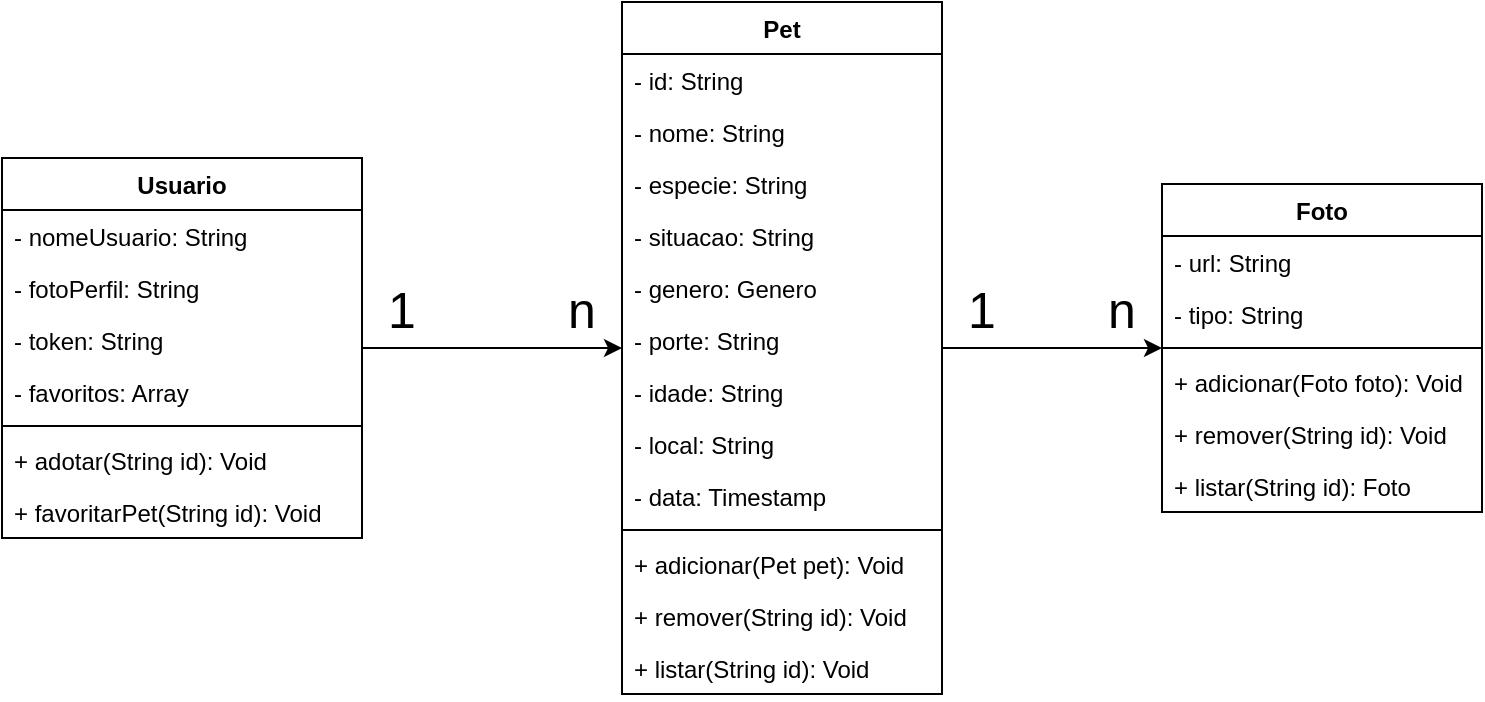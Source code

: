 <mxfile version="12.3.9" type="github" pages="1">
  <diagram id="A0KkrBNGB3cnrAGAyUi9" name="PÃÂ¡gina-1">
    <mxGraphModel dx="946" dy="516" grid="1" gridSize="10" guides="1" tooltips="1" connect="1" arrows="1" fold="1" page="1" pageScale="1" pageWidth="827" pageHeight="1169" math="0" shadow="0">
      <root>
        <mxCell id="0"/>
        <mxCell id="1" parent="0"/>
        <mxCell id="IjBe40D-RVJvN3T-GJ97-23" value="Pet" style="swimlane;fontStyle=1;align=center;verticalAlign=top;childLayout=stackLayout;horizontal=1;startSize=26;horizontalStack=0;resizeParent=1;resizeParentMax=0;resizeLast=0;collapsible=1;marginBottom=0;" parent="1" vertex="1">
          <mxGeometry x="340" y="117" width="160" height="346" as="geometry"/>
        </mxCell>
        <mxCell id="IjBe40D-RVJvN3T-GJ97-24" value="- id: String" style="text;strokeColor=none;fillColor=none;align=left;verticalAlign=top;spacingLeft=4;spacingRight=4;overflow=hidden;rotatable=0;points=[[0,0.5],[1,0.5]];portConstraint=eastwest;" parent="IjBe40D-RVJvN3T-GJ97-23" vertex="1">
          <mxGeometry y="26" width="160" height="26" as="geometry"/>
        </mxCell>
        <mxCell id="IjBe40D-RVJvN3T-GJ97-27" value="- nome: String" style="text;strokeColor=none;fillColor=none;align=left;verticalAlign=top;spacingLeft=4;spacingRight=4;overflow=hidden;rotatable=0;points=[[0,0.5],[1,0.5]];portConstraint=eastwest;" parent="IjBe40D-RVJvN3T-GJ97-23" vertex="1">
          <mxGeometry y="52" width="160" height="26" as="geometry"/>
        </mxCell>
        <mxCell id="IjBe40D-RVJvN3T-GJ97-28" value="- especie: String" style="text;strokeColor=none;fillColor=none;align=left;verticalAlign=top;spacingLeft=4;spacingRight=4;overflow=hidden;rotatable=0;points=[[0,0.5],[1,0.5]];portConstraint=eastwest;" parent="IjBe40D-RVJvN3T-GJ97-23" vertex="1">
          <mxGeometry y="78" width="160" height="26" as="geometry"/>
        </mxCell>
        <mxCell id="IjBe40D-RVJvN3T-GJ97-29" value="- situacao: String" style="text;strokeColor=none;fillColor=none;align=left;verticalAlign=top;spacingLeft=4;spacingRight=4;overflow=hidden;rotatable=0;points=[[0,0.5],[1,0.5]];portConstraint=eastwest;" parent="IjBe40D-RVJvN3T-GJ97-23" vertex="1">
          <mxGeometry y="104" width="160" height="26" as="geometry"/>
        </mxCell>
        <mxCell id="IjBe40D-RVJvN3T-GJ97-30" value="- genero: Genero" style="text;strokeColor=none;fillColor=none;align=left;verticalAlign=top;spacingLeft=4;spacingRight=4;overflow=hidden;rotatable=0;points=[[0,0.5],[1,0.5]];portConstraint=eastwest;" parent="IjBe40D-RVJvN3T-GJ97-23" vertex="1">
          <mxGeometry y="130" width="160" height="26" as="geometry"/>
        </mxCell>
        <mxCell id="IjBe40D-RVJvN3T-GJ97-31" value="- porte: String" style="text;strokeColor=none;fillColor=none;align=left;verticalAlign=top;spacingLeft=4;spacingRight=4;overflow=hidden;rotatable=0;points=[[0,0.5],[1,0.5]];portConstraint=eastwest;" parent="IjBe40D-RVJvN3T-GJ97-23" vertex="1">
          <mxGeometry y="156" width="160" height="26" as="geometry"/>
        </mxCell>
        <mxCell id="IjBe40D-RVJvN3T-GJ97-32" value="- idade: String" style="text;strokeColor=none;fillColor=none;align=left;verticalAlign=top;spacingLeft=4;spacingRight=4;overflow=hidden;rotatable=0;points=[[0,0.5],[1,0.5]];portConstraint=eastwest;" parent="IjBe40D-RVJvN3T-GJ97-23" vertex="1">
          <mxGeometry y="182" width="160" height="26" as="geometry"/>
        </mxCell>
        <mxCell id="IjBe40D-RVJvN3T-GJ97-33" value="- local: String" style="text;strokeColor=none;fillColor=none;align=left;verticalAlign=top;spacingLeft=4;spacingRight=4;overflow=hidden;rotatable=0;points=[[0,0.5],[1,0.5]];portConstraint=eastwest;" parent="IjBe40D-RVJvN3T-GJ97-23" vertex="1">
          <mxGeometry y="208" width="160" height="26" as="geometry"/>
        </mxCell>
        <mxCell id="IjBe40D-RVJvN3T-GJ97-35" value="- data: Timestamp" style="text;strokeColor=none;fillColor=none;align=left;verticalAlign=top;spacingLeft=4;spacingRight=4;overflow=hidden;rotatable=0;points=[[0,0.5],[1,0.5]];portConstraint=eastwest;" parent="IjBe40D-RVJvN3T-GJ97-23" vertex="1">
          <mxGeometry y="234" width="160" height="26" as="geometry"/>
        </mxCell>
        <mxCell id="IjBe40D-RVJvN3T-GJ97-25" value="" style="line;strokeWidth=1;fillColor=none;align=left;verticalAlign=middle;spacingTop=-1;spacingLeft=3;spacingRight=3;rotatable=0;labelPosition=right;points=[];portConstraint=eastwest;" parent="IjBe40D-RVJvN3T-GJ97-23" vertex="1">
          <mxGeometry y="260" width="160" height="8" as="geometry"/>
        </mxCell>
        <mxCell id="IjBe40D-RVJvN3T-GJ97-26" value="+ adicionar(Pet pet): Void" style="text;strokeColor=none;fillColor=none;align=left;verticalAlign=top;spacingLeft=4;spacingRight=4;overflow=hidden;rotatable=0;points=[[0,0.5],[1,0.5]];portConstraint=eastwest;" parent="IjBe40D-RVJvN3T-GJ97-23" vertex="1">
          <mxGeometry y="268" width="160" height="26" as="geometry"/>
        </mxCell>
        <mxCell id="IjBe40D-RVJvN3T-GJ97-45" value="+ remover(String id): Void" style="text;strokeColor=none;fillColor=none;align=left;verticalAlign=top;spacingLeft=4;spacingRight=4;overflow=hidden;rotatable=0;points=[[0,0.5],[1,0.5]];portConstraint=eastwest;" parent="IjBe40D-RVJvN3T-GJ97-23" vertex="1">
          <mxGeometry y="294" width="160" height="26" as="geometry"/>
        </mxCell>
        <mxCell id="IjBe40D-RVJvN3T-GJ97-47" value="+ listar(String id): Void" style="text;strokeColor=none;fillColor=none;align=left;verticalAlign=top;spacingLeft=4;spacingRight=4;overflow=hidden;rotatable=0;points=[[0,0.5],[1,0.5]];portConstraint=eastwest;" parent="IjBe40D-RVJvN3T-GJ97-23" vertex="1">
          <mxGeometry y="320" width="160" height="26" as="geometry"/>
        </mxCell>
        <mxCell id="IjBe40D-RVJvN3T-GJ97-36" value="Foto" style="swimlane;fontStyle=1;align=center;verticalAlign=top;childLayout=stackLayout;horizontal=1;startSize=26;horizontalStack=0;resizeParent=1;resizeParentMax=0;resizeLast=0;collapsible=1;marginBottom=0;" parent="1" vertex="1">
          <mxGeometry x="610" y="208" width="160" height="164" as="geometry"/>
        </mxCell>
        <mxCell id="IjBe40D-RVJvN3T-GJ97-37" value="- url: String" style="text;strokeColor=none;fillColor=none;align=left;verticalAlign=top;spacingLeft=4;spacingRight=4;overflow=hidden;rotatable=0;points=[[0,0.5],[1,0.5]];portConstraint=eastwest;" parent="IjBe40D-RVJvN3T-GJ97-36" vertex="1">
          <mxGeometry y="26" width="160" height="26" as="geometry"/>
        </mxCell>
        <mxCell id="IjBe40D-RVJvN3T-GJ97-40" value="- tipo: String" style="text;strokeColor=none;fillColor=none;align=left;verticalAlign=top;spacingLeft=4;spacingRight=4;overflow=hidden;rotatable=0;points=[[0,0.5],[1,0.5]];portConstraint=eastwest;" parent="IjBe40D-RVJvN3T-GJ97-36" vertex="1">
          <mxGeometry y="52" width="160" height="26" as="geometry"/>
        </mxCell>
        <mxCell id="IjBe40D-RVJvN3T-GJ97-38" value="" style="line;strokeWidth=1;fillColor=none;align=left;verticalAlign=middle;spacingTop=-1;spacingLeft=3;spacingRight=3;rotatable=0;labelPosition=right;points=[];portConstraint=eastwest;" parent="IjBe40D-RVJvN3T-GJ97-36" vertex="1">
          <mxGeometry y="78" width="160" height="8" as="geometry"/>
        </mxCell>
        <mxCell id="IjBe40D-RVJvN3T-GJ97-39" value="+ adicionar(Foto foto): Void" style="text;strokeColor=none;fillColor=none;align=left;verticalAlign=top;spacingLeft=4;spacingRight=4;overflow=hidden;rotatable=0;points=[[0,0.5],[1,0.5]];portConstraint=eastwest;" parent="IjBe40D-RVJvN3T-GJ97-36" vertex="1">
          <mxGeometry y="86" width="160" height="26" as="geometry"/>
        </mxCell>
        <mxCell id="IjBe40D-RVJvN3T-GJ97-42" value="+ remover(String id): Void" style="text;strokeColor=none;fillColor=none;align=left;verticalAlign=top;spacingLeft=4;spacingRight=4;overflow=hidden;rotatable=0;points=[[0,0.5],[1,0.5]];portConstraint=eastwest;" parent="IjBe40D-RVJvN3T-GJ97-36" vertex="1">
          <mxGeometry y="112" width="160" height="26" as="geometry"/>
        </mxCell>
        <mxCell id="IjBe40D-RVJvN3T-GJ97-43" value="+ listar(String id): Foto" style="text;strokeColor=none;fillColor=none;align=left;verticalAlign=top;spacingLeft=4;spacingRight=4;overflow=hidden;rotatable=0;points=[[0,0.5],[1,0.5]];portConstraint=eastwest;" parent="IjBe40D-RVJvN3T-GJ97-36" vertex="1">
          <mxGeometry y="138" width="160" height="26" as="geometry"/>
        </mxCell>
        <mxCell id="mcWe_hCAvnwQQmmKVcBo-2" value="" style="endArrow=classic;html=1;" parent="1" source="mcWe_hCAvnwQQmmKVcBo-9" target="IjBe40D-RVJvN3T-GJ97-23" edge="1">
          <mxGeometry width="50" height="50" relative="1" as="geometry">
            <mxPoint x="330" y="286" as="sourcePoint"/>
            <mxPoint x="380" y="236" as="targetPoint"/>
          </mxGeometry>
        </mxCell>
        <mxCell id="mcWe_hCAvnwQQmmKVcBo-3" value="" style="endArrow=classic;html=1;" parent="1" source="IjBe40D-RVJvN3T-GJ97-23" target="IjBe40D-RVJvN3T-GJ97-36" edge="1">
          <mxGeometry width="50" height="50" relative="1" as="geometry">
            <mxPoint x="107" y="700" as="sourcePoint"/>
            <mxPoint x="347" y="410" as="targetPoint"/>
          </mxGeometry>
        </mxCell>
        <mxCell id="mcWe_hCAvnwQQmmKVcBo-9" value="Usuario" style="swimlane;fontStyle=1;align=center;verticalAlign=top;childLayout=stackLayout;horizontal=1;startSize=26;horizontalStack=0;resizeParent=1;resizeParentMax=0;resizeLast=0;collapsible=1;marginBottom=0;" parent="1" vertex="1">
          <mxGeometry x="30" y="195" width="180" height="190" as="geometry"/>
        </mxCell>
        <mxCell id="mcWe_hCAvnwQQmmKVcBo-11" value="- nomeUsuario: String&#xa;" style="text;strokeColor=none;fillColor=none;align=left;verticalAlign=top;spacingLeft=4;spacingRight=4;overflow=hidden;rotatable=0;points=[[0,0.5],[1,0.5]];portConstraint=eastwest;" parent="mcWe_hCAvnwQQmmKVcBo-9" vertex="1">
          <mxGeometry y="26" width="180" height="26" as="geometry"/>
        </mxCell>
        <mxCell id="mcWe_hCAvnwQQmmKVcBo-16" value="- fotoPerfil: String&#xa;" style="text;strokeColor=none;fillColor=none;align=left;verticalAlign=top;spacingLeft=4;spacingRight=4;overflow=hidden;rotatable=0;points=[[0,0.5],[1,0.5]];portConstraint=eastwest;" parent="mcWe_hCAvnwQQmmKVcBo-9" vertex="1">
          <mxGeometry y="52" width="180" height="26" as="geometry"/>
        </mxCell>
        <mxCell id="pxzVji5eB9edizhZMfTV-4" value="- token: String&#xa;" style="text;strokeColor=none;fillColor=none;align=left;verticalAlign=top;spacingLeft=4;spacingRight=4;overflow=hidden;rotatable=0;points=[[0,0.5],[1,0.5]];portConstraint=eastwest;" parent="mcWe_hCAvnwQQmmKVcBo-9" vertex="1">
          <mxGeometry y="78" width="180" height="26" as="geometry"/>
        </mxCell>
        <mxCell id="mcWe_hCAvnwQQmmKVcBo-12" value="- favoritos: Array&#xa;" style="text;strokeColor=none;fillColor=none;align=left;verticalAlign=top;spacingLeft=4;spacingRight=4;overflow=hidden;rotatable=0;points=[[0,0.5],[1,0.5]];portConstraint=eastwest;" parent="mcWe_hCAvnwQQmmKVcBo-9" vertex="1">
          <mxGeometry y="104" width="180" height="26" as="geometry"/>
        </mxCell>
        <mxCell id="mcWe_hCAvnwQQmmKVcBo-13" value="" style="line;strokeWidth=1;fillColor=none;align=left;verticalAlign=middle;spacingTop=-1;spacingLeft=3;spacingRight=3;rotatable=0;labelPosition=right;points=[];portConstraint=eastwest;" parent="mcWe_hCAvnwQQmmKVcBo-9" vertex="1">
          <mxGeometry y="130" width="180" height="8" as="geometry"/>
        </mxCell>
        <mxCell id="mcWe_hCAvnwQQmmKVcBo-14" value="+ adotar(String id): Void" style="text;strokeColor=none;fillColor=none;align=left;verticalAlign=top;spacingLeft=4;spacingRight=4;overflow=hidden;rotatable=0;points=[[0,0.5],[1,0.5]];portConstraint=eastwest;" parent="mcWe_hCAvnwQQmmKVcBo-9" vertex="1">
          <mxGeometry y="138" width="180" height="26" as="geometry"/>
        </mxCell>
        <mxCell id="mcWe_hCAvnwQQmmKVcBo-17" value="+ favoritarPet(String id): Void" style="text;strokeColor=none;fillColor=none;align=left;verticalAlign=top;spacingLeft=4;spacingRight=4;overflow=hidden;rotatable=0;points=[[0,0.5],[1,0.5]];portConstraint=eastwest;" parent="mcWe_hCAvnwQQmmKVcBo-9" vertex="1">
          <mxGeometry y="164" width="180" height="26" as="geometry"/>
        </mxCell>
        <mxCell id="TdJwfoayh-pob0wLEtqx-1" value="&lt;font style=&quot;font-size: 25px&quot;&gt;1&lt;/font&gt;" style="text;html=1;strokeColor=none;fillColor=none;align=center;verticalAlign=middle;whiteSpace=wrap;rounded=0;" vertex="1" parent="1">
          <mxGeometry x="210" y="260" width="40" height="20" as="geometry"/>
        </mxCell>
        <mxCell id="TdJwfoayh-pob0wLEtqx-2" value="&lt;font style=&quot;font-size: 25px&quot;&gt;n&lt;/font&gt;" style="text;html=1;strokeColor=none;fillColor=none;align=center;verticalAlign=middle;whiteSpace=wrap;rounded=0;" vertex="1" parent="1">
          <mxGeometry x="300" y="260" width="40" height="20" as="geometry"/>
        </mxCell>
        <mxCell id="TdJwfoayh-pob0wLEtqx-3" value="&lt;font style=&quot;font-size: 25px&quot;&gt;n&lt;/font&gt;" style="text;html=1;strokeColor=none;fillColor=none;align=center;verticalAlign=middle;whiteSpace=wrap;rounded=0;" vertex="1" parent="1">
          <mxGeometry x="570" y="260" width="40" height="20" as="geometry"/>
        </mxCell>
        <mxCell id="TdJwfoayh-pob0wLEtqx-4" value="&lt;font style=&quot;font-size: 25px&quot;&gt;1&lt;/font&gt;" style="text;html=1;strokeColor=none;fillColor=none;align=center;verticalAlign=middle;whiteSpace=wrap;rounded=0;" vertex="1" parent="1">
          <mxGeometry x="500" y="260" width="40" height="20" as="geometry"/>
        </mxCell>
      </root>
    </mxGraphModel>
  </diagram>
</mxfile>
